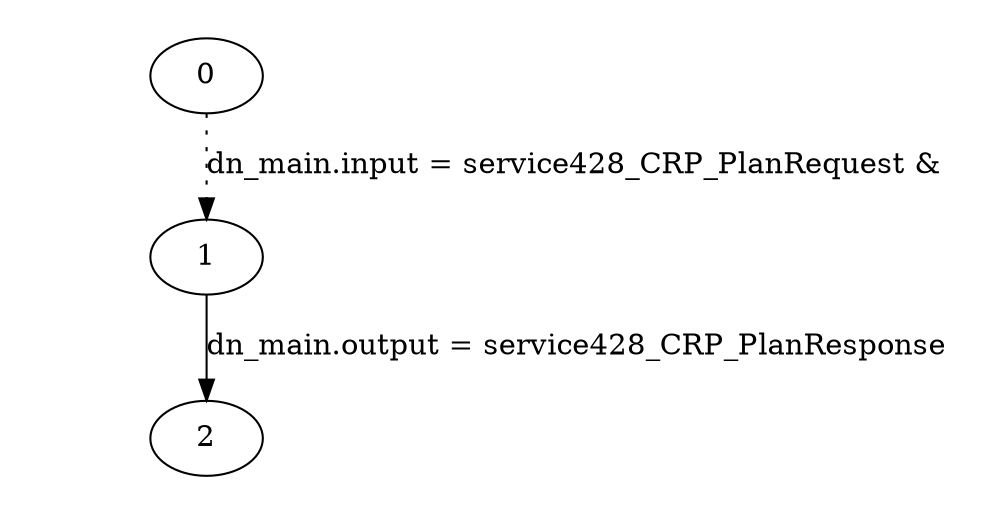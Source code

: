 digraph plan_fsm {
ratio="1.3";
margin="0.2";
size="8.0,11.4";
"0" -> "1" [style=dotted label="dn_main.input = service428_CRP_PlanRequest &\n"]
"1" -> "2" [label="dn_main.output = service428_CRP_PlanResponse"]
}

